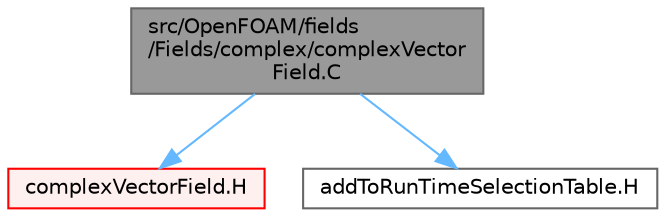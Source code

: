 digraph "src/OpenFOAM/fields/Fields/complex/complexVectorField.C"
{
 // LATEX_PDF_SIZE
  bgcolor="transparent";
  edge [fontname=Helvetica,fontsize=10,labelfontname=Helvetica,labelfontsize=10];
  node [fontname=Helvetica,fontsize=10,shape=box,height=0.2,width=0.4];
  Node1 [id="Node000001",label="src/OpenFOAM/fields\l/Fields/complex/complexVector\lField.C",height=0.2,width=0.4,color="gray40", fillcolor="grey60", style="filled", fontcolor="black",tooltip=" "];
  Node1 -> Node2 [id="edge1_Node000001_Node000002",color="steelblue1",style="solid",tooltip=" "];
  Node2 [id="Node000002",label="complexVectorField.H",height=0.2,width=0.4,color="red", fillcolor="#FFF0F0", style="filled",URL="$complexVectorField_8H.html",tooltip=" "];
  Node1 -> Node170 [id="edge2_Node000001_Node000170",color="steelblue1",style="solid",tooltip=" "];
  Node170 [id="Node000170",label="addToRunTimeSelectionTable.H",height=0.2,width=0.4,color="grey40", fillcolor="white", style="filled",URL="$addToRunTimeSelectionTable_8H.html",tooltip="Macros for easy insertion into run-time selection tables."];
}
